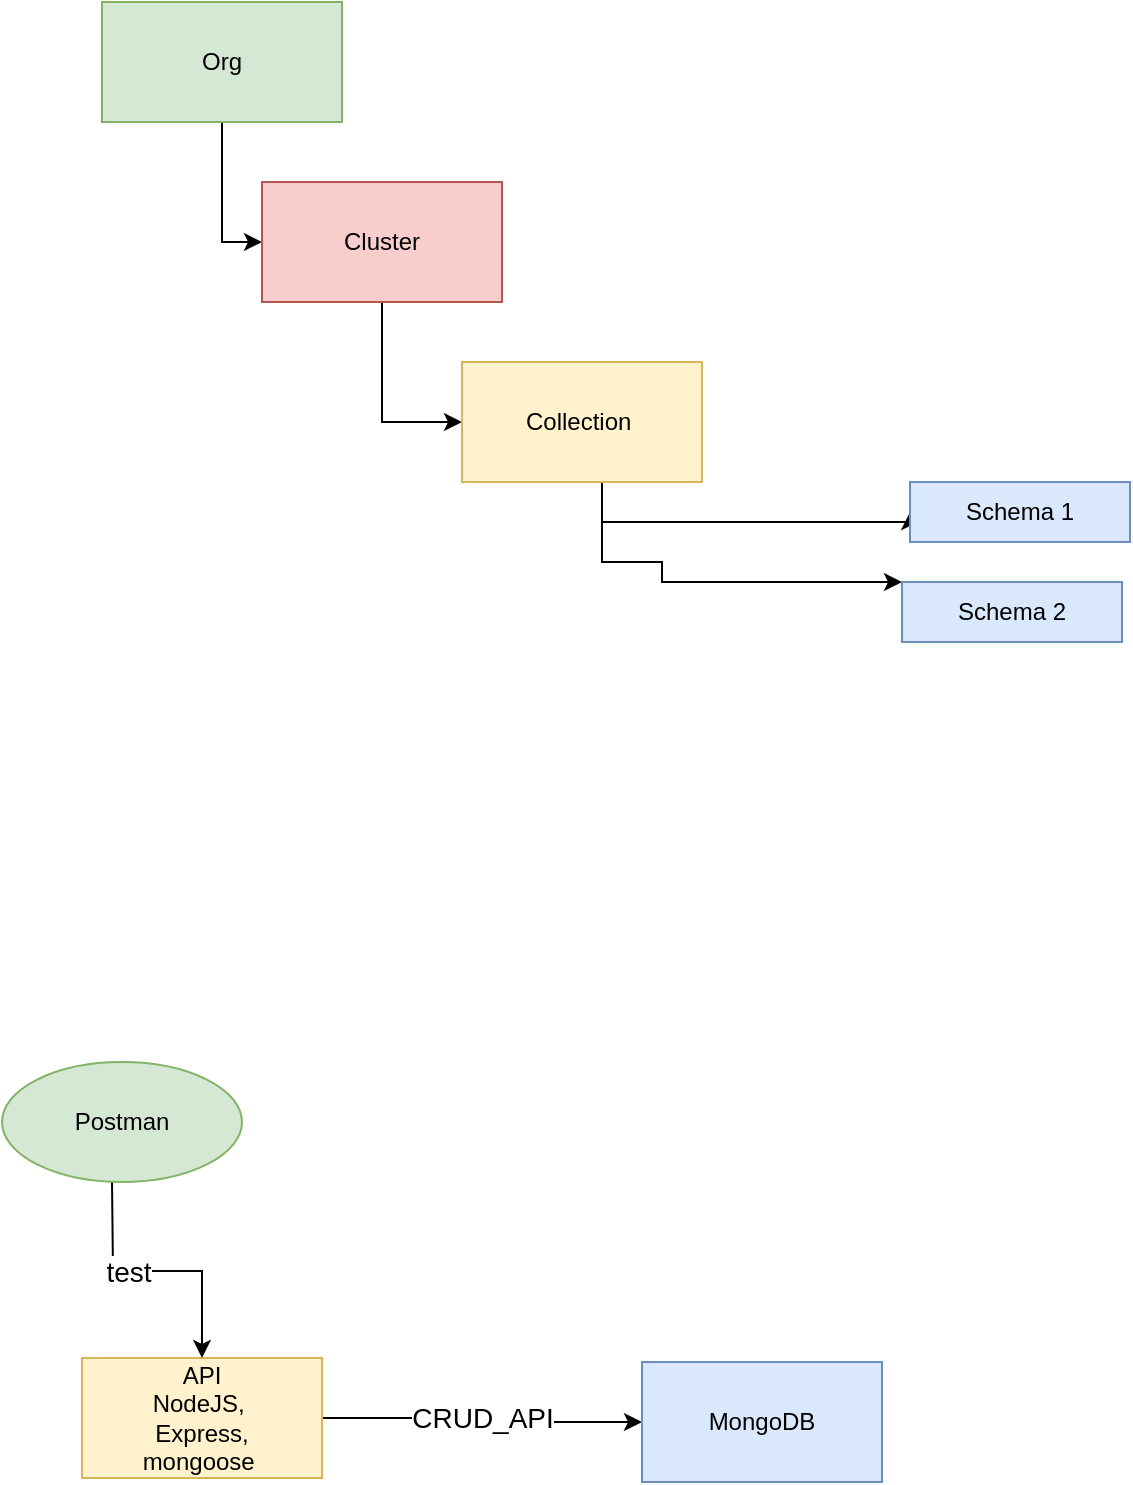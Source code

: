 <mxfile version="23.0.1" type="github">
  <diagram name="Page-1" id="YYsGQm798vSZ3RUjZ78o">
    <mxGraphModel dx="731" dy="460" grid="1" gridSize="10" guides="1" tooltips="1" connect="1" arrows="1" fold="1" page="1" pageScale="1" pageWidth="850" pageHeight="1100" math="0" shadow="0">
      <root>
        <object label="" Postman="" id="0">
          <mxCell />
        </object>
        <mxCell id="1" parent="0" />
        <mxCell id="e2pOjzJbHqZCLQNmfEJ8-7" style="edgeStyle=orthogonalEdgeStyle;rounded=0;orthogonalLoop=1;jettySize=auto;html=1;entryX=0;entryY=0.5;entryDx=0;entryDy=0;" parent="1" source="e2pOjzJbHqZCLQNmfEJ8-2" target="e2pOjzJbHqZCLQNmfEJ8-3" edge="1">
          <mxGeometry relative="1" as="geometry" />
        </mxCell>
        <mxCell id="e2pOjzJbHqZCLQNmfEJ8-2" value="Org" style="rounded=0;whiteSpace=wrap;html=1;fillColor=#d5e8d4;strokeColor=#82b366;" parent="1" vertex="1">
          <mxGeometry x="120" y="40" width="120" height="60" as="geometry" />
        </mxCell>
        <mxCell id="e2pOjzJbHqZCLQNmfEJ8-8" style="edgeStyle=orthogonalEdgeStyle;rounded=0;orthogonalLoop=1;jettySize=auto;html=1;entryX=0;entryY=0.5;entryDx=0;entryDy=0;" parent="1" source="e2pOjzJbHqZCLQNmfEJ8-3" target="e2pOjzJbHqZCLQNmfEJ8-4" edge="1">
          <mxGeometry relative="1" as="geometry" />
        </mxCell>
        <mxCell id="e2pOjzJbHqZCLQNmfEJ8-3" value="Cluster" style="rounded=0;whiteSpace=wrap;html=1;fillColor=#f8cecc;strokeColor=#b85450;" parent="1" vertex="1">
          <mxGeometry x="200" y="130" width="120" height="60" as="geometry" />
        </mxCell>
        <mxCell id="e2pOjzJbHqZCLQNmfEJ8-9" style="edgeStyle=orthogonalEdgeStyle;rounded=0;orthogonalLoop=1;jettySize=auto;html=1;entryX=0;entryY=0.5;entryDx=0;entryDy=0;" parent="1" edge="1">
          <mxGeometry relative="1" as="geometry">
            <mxPoint x="370" y="265" as="sourcePoint" />
            <mxPoint x="520" y="330" as="targetPoint" />
            <Array as="points">
              <mxPoint x="370" y="320" />
              <mxPoint x="400" y="320" />
              <mxPoint x="400" y="330" />
            </Array>
          </mxGeometry>
        </mxCell>
        <mxCell id="e2pOjzJbHqZCLQNmfEJ8-10" style="edgeStyle=orthogonalEdgeStyle;rounded=0;orthogonalLoop=1;jettySize=auto;html=1;entryX=0;entryY=0.5;entryDx=0;entryDy=0;" parent="1" source="e2pOjzJbHqZCLQNmfEJ8-4" target="e2pOjzJbHqZCLQNmfEJ8-5" edge="1">
          <mxGeometry relative="1" as="geometry">
            <Array as="points">
              <mxPoint x="370" y="300" />
            </Array>
          </mxGeometry>
        </mxCell>
        <mxCell id="e2pOjzJbHqZCLQNmfEJ8-11" style="edgeStyle=orthogonalEdgeStyle;rounded=0;orthogonalLoop=1;jettySize=auto;html=1;exitX=0.5;exitY=0;exitDx=0;exitDy=0;" parent="1" source="e2pOjzJbHqZCLQNmfEJ8-4" edge="1">
          <mxGeometry relative="1" as="geometry">
            <mxPoint x="350" y="230" as="targetPoint" />
          </mxGeometry>
        </mxCell>
        <mxCell id="e2pOjzJbHqZCLQNmfEJ8-4" value="Collection&amp;nbsp;" style="rounded=0;whiteSpace=wrap;html=1;fillColor=#fff2cc;strokeColor=#d6b656;" parent="1" vertex="1">
          <mxGeometry x="300" y="220" width="120" height="60" as="geometry" />
        </mxCell>
        <mxCell id="e2pOjzJbHqZCLQNmfEJ8-5" value="Schema 1" style="rounded=0;whiteSpace=wrap;html=1;fillColor=#dae8fc;strokeColor=#6c8ebf;" parent="1" vertex="1">
          <mxGeometry x="524" y="280" width="110" height="30" as="geometry" />
        </mxCell>
        <mxCell id="e2pOjzJbHqZCLQNmfEJ8-6" value="Schema 2" style="rounded=0;whiteSpace=wrap;html=1;fillColor=#dae8fc;strokeColor=#6c8ebf;" parent="1" vertex="1">
          <mxGeometry x="520" y="330" width="110" height="30" as="geometry" />
        </mxCell>
        <mxCell id="e2pOjzJbHqZCLQNmfEJ8-14" style="edgeStyle=orthogonalEdgeStyle;rounded=0;orthogonalLoop=1;jettySize=auto;html=1;entryX=0;entryY=0.5;entryDx=0;entryDy=0;" parent="1" source="e2pOjzJbHqZCLQNmfEJ8-12" target="e2pOjzJbHqZCLQNmfEJ8-13" edge="1">
          <mxGeometry relative="1" as="geometry" />
        </mxCell>
        <mxCell id="e2pOjzJbHqZCLQNmfEJ8-15" value="API" style="edgeLabel;html=1;align=center;verticalAlign=middle;resizable=0;points=[];" parent="e2pOjzJbHqZCLQNmfEJ8-14" vertex="1" connectable="0">
          <mxGeometry x="-0.062" y="3" relative="1" as="geometry">
            <mxPoint as="offset" />
          </mxGeometry>
        </mxCell>
        <mxCell id="e2pOjzJbHqZCLQNmfEJ8-16" value="CRUD_API&lt;br style=&quot;font-size: 14px;&quot;&gt;" style="edgeLabel;html=1;align=center;verticalAlign=middle;resizable=0;points=[];spacing=5;fontSize=14;" parent="e2pOjzJbHqZCLQNmfEJ8-14" vertex="1" connectable="0">
          <mxGeometry x="-0.01" relative="1" as="geometry">
            <mxPoint as="offset" />
          </mxGeometry>
        </mxCell>
        <mxCell id="e2pOjzJbHqZCLQNmfEJ8-12" value="API&lt;br&gt;NodeJS,&amp;nbsp;&lt;br&gt;Express,&lt;br&gt;mongoose&amp;nbsp;" style="rounded=0;whiteSpace=wrap;html=1;fillColor=#fff2cc;strokeColor=#d6b656;" parent="1" vertex="1">
          <mxGeometry x="110" y="718" width="120" height="60" as="geometry" />
        </mxCell>
        <mxCell id="e2pOjzJbHqZCLQNmfEJ8-13" value="MongoDB" style="rounded=0;whiteSpace=wrap;html=1;fillColor=#dae8fc;strokeColor=#6c8ebf;" parent="1" vertex="1">
          <mxGeometry x="390" y="720" width="120" height="60" as="geometry" />
        </mxCell>
        <mxCell id="e2pOjzJbHqZCLQNmfEJ8-18" value="" style="edgeStyle=orthogonalEdgeStyle;rounded=0;orthogonalLoop=1;jettySize=auto;html=1;" parent="1" target="e2pOjzJbHqZCLQNmfEJ8-12" edge="1">
          <mxGeometry relative="1" as="geometry">
            <mxPoint x="125" y="630" as="sourcePoint" />
          </mxGeometry>
        </mxCell>
        <mxCell id="e2pOjzJbHqZCLQNmfEJ8-20" value="test" style="edgeLabel;html=1;align=center;verticalAlign=middle;resizable=0;points=[];fontSize=14;" parent="e2pOjzJbHqZCLQNmfEJ8-18" vertex="1" connectable="0">
          <mxGeometry x="-0.212" y="1" relative="1" as="geometry">
            <mxPoint y="1" as="offset" />
          </mxGeometry>
        </mxCell>
        <mxCell id="e2pOjzJbHqZCLQNmfEJ8-19" value="Postman" style="ellipse;whiteSpace=wrap;html=1;fillColor=#d5e8d4;strokeColor=#82b366;" parent="1" vertex="1">
          <mxGeometry x="70" y="570" width="120" height="60" as="geometry" />
        </mxCell>
      </root>
    </mxGraphModel>
  </diagram>
</mxfile>
